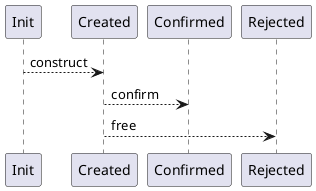 @startuml


Init --> Created : construct

Created --> Confirmed : confirm

Created --> Rejected : free


@enduml